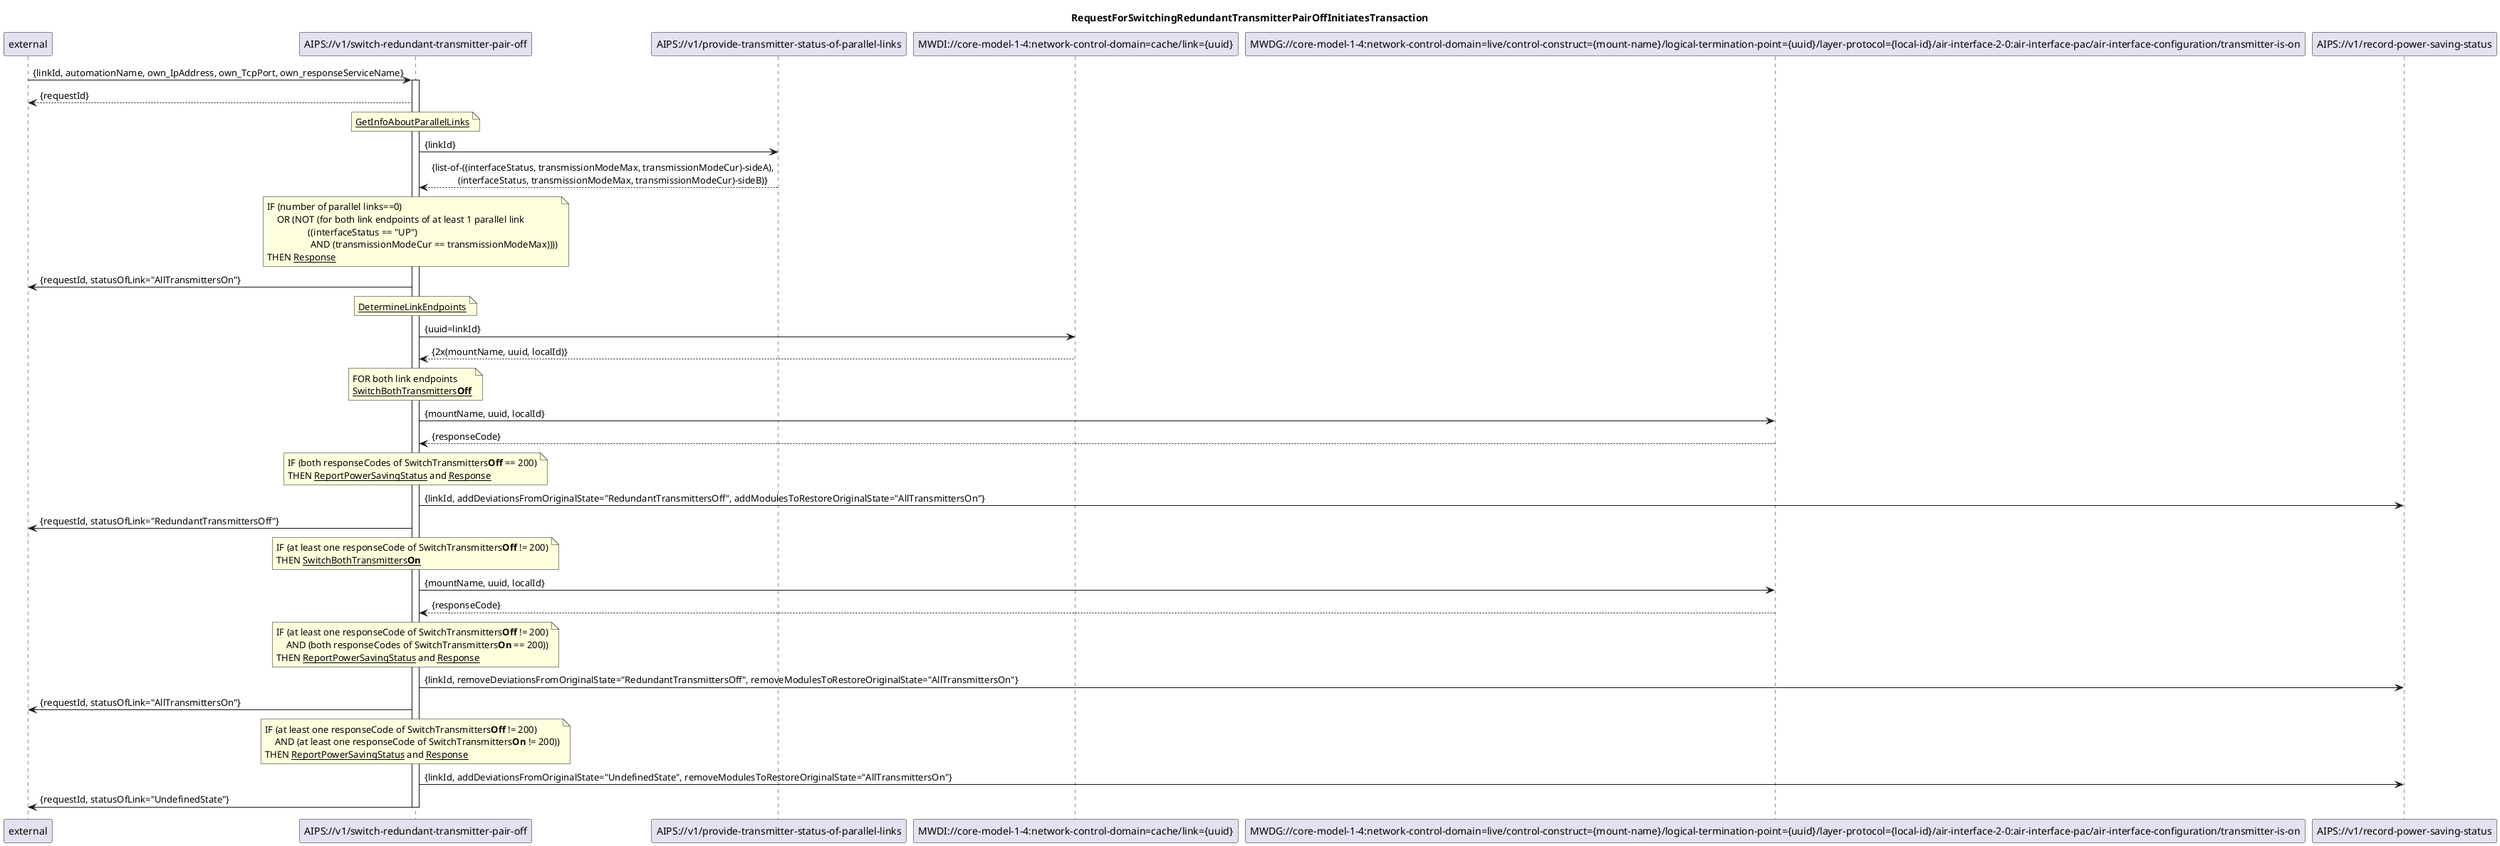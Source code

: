 @startuml 500_switchRedundantTransmitterPairOff
skinparam responseMessageBelowArrow true

title
RequestForSwitchingRedundantTransmitterPairOffInitiatesTransaction
end title

participant "external" as requestor
participant "AIPS://v1/switch-redundant-transmitter-pair-off" as rto
participant "AIPS://v1/provide-transmitter-status-of-parallel-links" as provideStatus
participant "MWDI://core-model-1-4:network-control-domain=cache/link={uuid}" as resolveAddress
participant "MWDG://core-model-1-4:network-control-domain=live/control-construct={mount-name}/logical-termination-point={uuid}/layer-protocol={local-id}/air-interface-2-0:air-interface-pac/air-interface-configuration/transmitter-is-on" as mwdg
participant "AIPS://v1/record-power-saving-status" as recordStatus
'participant "AIPS://<alarm-service-to-be-specified>" as alarm

requestor -> rto: {linkId, automationName, own_IpAddress, own_TcpPort, own_responseServiceName}
activate rto
rto --> requestor: {requestId}

note over rto
  <u>GetInfoAboutParallelLinks</u>
end note
rto -> provideStatus: {linkId}
provideStatus --> rto: {list-of-((interfaceStatus, transmissionModeMax, transmissionModeCur)-sideA),\n           (interfaceStatus, transmissionModeMax, transmissionModeCur)-sideB)}

note over rto
  IF (number of parallel links==0)
      OR (NOT (for both link endpoints of at least 1 parallel link
                   ((interfaceStatus == "UP") 
                    AND (transmissionModeCur == transmissionModeMax))))
  THEN <u>Response</u>
end note
rto -> requestor: {requestId, statusOfLink="AllTransmittersOn"}

note over rto
  <u>DetermineLinkEndpoints</u>
end note
rto -> resolveAddress: {uuid=linkId}
resolveAddress --> rto: {2x(mountName, uuid, localId)}

note over rto
  FOR both link endpoints
  <u>SwitchBothTransmitters<b>Off</b></u>
end note
rto -> mwdg: {mountName, uuid, localId}
mwdg --> rto: {responseCode}

note over rto
  IF (both responseCodes of SwitchTransmitters<b>Off</b> == 200)
  THEN <u>ReportPowerSavingStatus</u> and <u>Response</u>
end note 
rto -> recordStatus: {linkId, addDeviationsFromOriginalState="RedundantTransmittersOff", addModulesToRestoreOriginalState="AllTransmittersOn"}
rto -> requestor: {requestId, statusOfLink="RedundantTransmittersOff"}

note over rto
  IF (at least one responseCode of SwitchTransmitters<b>Off</b> != 200)
  THEN <u>SwitchBothTransmitters<b>On</b></u>
end note
rto -> mwdg: {mountName, uuid, localId}
mwdg --> rto: {responseCode}

note over rto
  IF (at least one responseCode of SwitchTransmitters<b>Off</b> != 200)
      AND (both responseCodes of SwitchTransmitters<b>On</b> == 200))
  THEN <u>ReportPowerSavingStatus</u> and <u>Response</u>
end note
rto -> recordStatus: {linkId, removeDeviationsFromOriginalState="RedundantTransmittersOff", removeModulesToRestoreOriginalState="AllTransmittersOn"}
rto -> requestor: {requestId, statusOfLink="AllTransmittersOn"}

'alarms to be added with later release version
'note over rto
'  IF (at least one responseCode of SwitchTransmitters<b>Off</b> != 200)
'      AND (at least one responseCode of SwitchTransmitters<b>On</b> != 200))
'  THEN <u>ReportAlarm</u> and <u>Response</u>
'end note 
'rto -> alarm: {<i>to be specified</i>}

note over rto
  IF (at least one responseCode of SwitchTransmitters<b>Off</b> != 200)
      AND (at least one responseCode of SwitchTransmitters<b>On</b> != 200))
  THEN <u>ReportPowerSavingStatus</u> and <u>Response</u>
end note
rto -> recordStatus: {linkId, addDeviationsFromOriginalState="UndefinedState", removeModulesToRestoreOriginalState="AllTransmittersOn"}
rto -> requestor: {requestId, statusOfLink="UndefinedState"}


deactivate rto 

@enduml